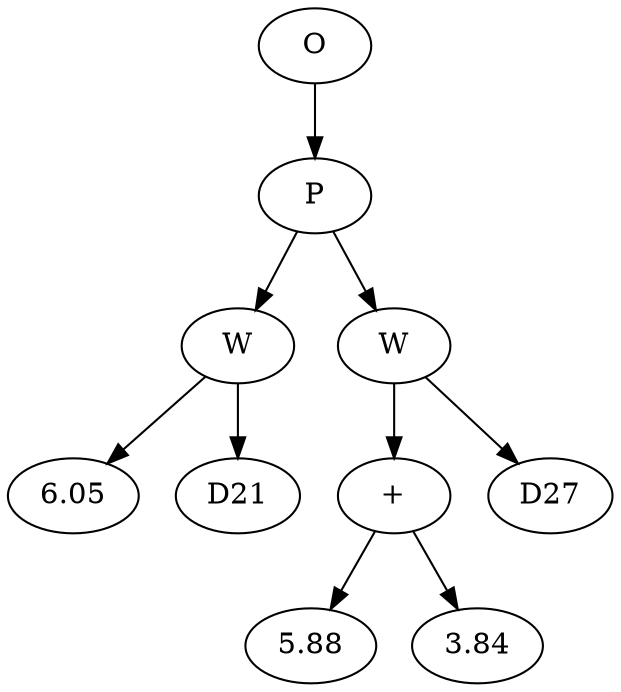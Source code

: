// Tree
digraph {
	25763083 [label=O]
	25763084 [label=P]
	25763083 -> 25763084
	25763085 [label=W]
	25763084 -> 25763085
	25763086 [label=6.05]
	25763085 -> 25763086
	25763087 [label=D21]
	25763085 -> 25763087
	25763088 [label=W]
	25763084 -> 25763088
	25763089 [label="+"]
	25763088 -> 25763089
	25763090 [label=5.88]
	25763089 -> 25763090
	25763091 [label=3.84]
	25763089 -> 25763091
	25763092 [label=D27]
	25763088 -> 25763092
}
